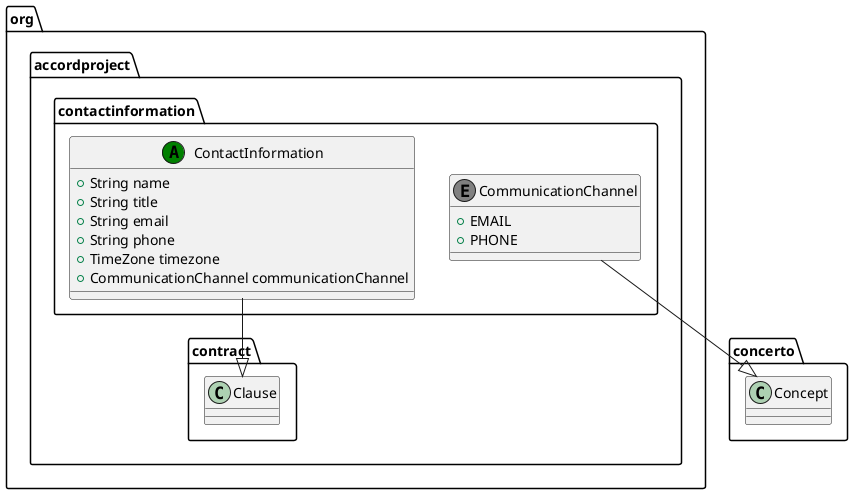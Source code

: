 @startuml
class org.accordproject.contactinformation.CommunicationChannel << (E,grey) >> {
   + EMAIL
   + PHONE
}
org.accordproject.contactinformation.CommunicationChannel --|> concerto.Concept
class org.accordproject.contactinformation.ContactInformation << (A,green) >> {
   + String name
   + String title
   + String email
   + String phone
   + TimeZone timezone
   + CommunicationChannel communicationChannel
}
org.accordproject.contactinformation.ContactInformation --|> org.accordproject.contract.Clause
@enduml
